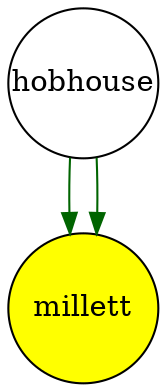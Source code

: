 digraph fullagr_hobhouse_millett { 
 K=0.6 
 "hobhouse" -> { "millett" } [color="darkgreen", arrowhead="normal", penwidth=1, href="#76"]; 
 "hobhouse" -> { "millett" } [color="darkgreen", arrowhead="normal", penwidth=1, href="#76"]; 
 "hobhouse" [shape="circle", fixedsize="true", height=1, width=1, style="filled", fillcolor="white", href="#hobhouse"]; 
 "millett" [shape="circle", fixedsize="true", height=1, width=1, style="filled", fillcolor="yellow", href="#millett"]; 

}